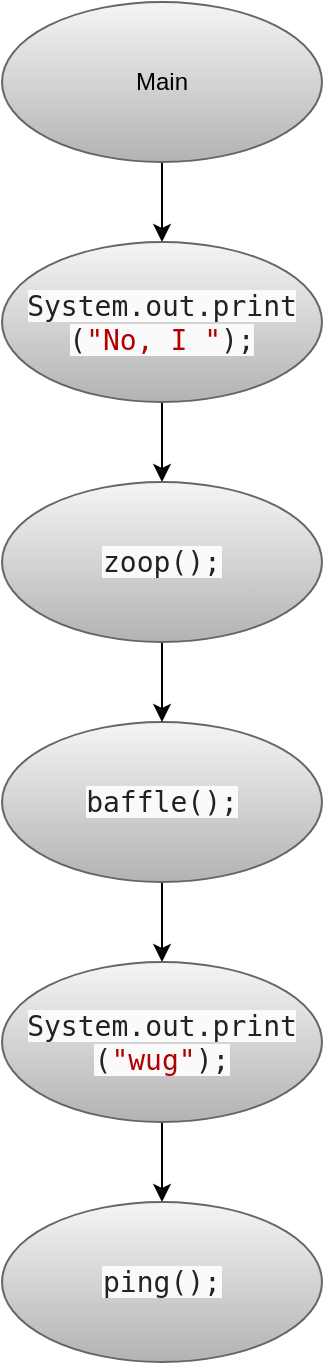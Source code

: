 <mxfile version="15.1.1" type="github"><diagram id="Aq8Hh1ZjHL7d_s20RwPs" name="Page-1"><mxGraphModel dx="1038" dy="617" grid="1" gridSize="10" guides="1" tooltips="1" connect="1" arrows="1" fold="1" page="1" pageScale="1" pageWidth="827" pageHeight="1169" math="0" shadow="0"><root><mxCell id="0"/><mxCell id="1" parent="0"/><mxCell id="siolZa8Iva44Ji14pE1N-9" value="" style="edgeStyle=orthogonalEdgeStyle;rounded=0;orthogonalLoop=1;jettySize=auto;html=1;" edge="1" parent="1" source="siolZa8Iva44Ji14pE1N-1" target="siolZa8Iva44Ji14pE1N-2"><mxGeometry relative="1" as="geometry"/></mxCell><mxCell id="siolZa8Iva44Ji14pE1N-1" value="Main" style="ellipse;whiteSpace=wrap;html=1;fillColor=#f5f5f5;strokeColor=#666666;gradientColor=#b3b3b3;" vertex="1" parent="1"><mxGeometry x="320" y="120" width="160" height="80" as="geometry"/></mxCell><mxCell id="siolZa8Iva44Ji14pE1N-10" value="" style="edgeStyle=orthogonalEdgeStyle;rounded=0;orthogonalLoop=1;jettySize=auto;html=1;" edge="1" parent="1" source="siolZa8Iva44Ji14pE1N-2" target="siolZa8Iva44Ji14pE1N-5"><mxGeometry relative="1" as="geometry"/></mxCell><mxCell id="siolZa8Iva44Ji14pE1N-2" value="&lt;span style=&quot;box-sizing: border-box ; line-height: inherit ; color: rgb(34 , 34 , 34) ; font-family: monospace ; font-size: 14px ; text-align: left ; background-color: rgb(250 , 250 , 250)&quot;&gt;System.out.print&lt;br&gt;(&lt;span style=&quot;box-sizing: border-box ; color: rgb(178 , 0 , 0)&quot;&gt;&quot;No, I &quot;&lt;/span&gt;);&lt;/span&gt;" style="ellipse;whiteSpace=wrap;html=1;gradientColor=#b3b3b3;fillColor=#f5f5f5;strokeColor=#666666;" vertex="1" parent="1"><mxGeometry x="320" y="240" width="160" height="80" as="geometry"/></mxCell><mxCell id="siolZa8Iva44Ji14pE1N-12" value="" style="edgeStyle=orthogonalEdgeStyle;rounded=0;orthogonalLoop=1;jettySize=auto;html=1;" edge="1" parent="1" source="siolZa8Iva44Ji14pE1N-3" target="siolZa8Iva44Ji14pE1N-6"><mxGeometry relative="1" as="geometry"/></mxCell><mxCell id="siolZa8Iva44Ji14pE1N-3" value="&lt;span style=&quot;box-sizing: border-box ; line-height: inherit ; color: rgb(34 , 34 , 34) ; font-family: monospace ; font-size: 14px ; text-align: left ; background-color: rgb(250 , 250 , 250)&quot;&gt;baffle();&lt;/span&gt;" style="ellipse;whiteSpace=wrap;html=1;gradientColor=#b3b3b3;fillColor=#f5f5f5;strokeColor=#666666;" vertex="1" parent="1"><mxGeometry x="320" y="480" width="160" height="80" as="geometry"/></mxCell><mxCell id="siolZa8Iva44Ji14pE1N-11" value="" style="edgeStyle=orthogonalEdgeStyle;rounded=0;orthogonalLoop=1;jettySize=auto;html=1;" edge="1" parent="1" source="siolZa8Iva44Ji14pE1N-5" target="siolZa8Iva44Ji14pE1N-3"><mxGeometry relative="1" as="geometry"/></mxCell><mxCell id="siolZa8Iva44Ji14pE1N-5" value="&lt;span style=&quot;box-sizing: border-box ; line-height: inherit ; color: rgb(34 , 34 , 34) ; font-family: monospace ; font-size: 14px ; text-align: left ; background-color: rgb(250 , 250 , 250)&quot;&gt;zoop();&lt;/span&gt;" style="ellipse;whiteSpace=wrap;html=1;gradientColor=#b3b3b3;fillColor=#f5f5f5;strokeColor=#666666;" vertex="1" parent="1"><mxGeometry x="320" y="360" width="160" height="80" as="geometry"/></mxCell><mxCell id="siolZa8Iva44Ji14pE1N-13" value="" style="edgeStyle=orthogonalEdgeStyle;rounded=0;orthogonalLoop=1;jettySize=auto;html=1;" edge="1" parent="1" source="siolZa8Iva44Ji14pE1N-6" target="siolZa8Iva44Ji14pE1N-7"><mxGeometry relative="1" as="geometry"/></mxCell><mxCell id="siolZa8Iva44Ji14pE1N-6" value="&lt;span style=&quot;box-sizing: border-box ; line-height: inherit ; color: rgb(34 , 34 , 34) ; font-family: monospace ; font-size: 14px ; text-align: left ; background-color: rgb(250 , 250 , 250)&quot;&gt;System.out.print&lt;br&gt;(&lt;span style=&quot;box-sizing: border-box ; color: rgb(178 , 0 , 0)&quot;&gt;&quot;wug&quot;&lt;/span&gt;);&lt;/span&gt;" style="ellipse;whiteSpace=wrap;html=1;gradientColor=#b3b3b3;fillColor=#f5f5f5;strokeColor=#666666;" vertex="1" parent="1"><mxGeometry x="320" y="600" width="160" height="80" as="geometry"/></mxCell><mxCell id="siolZa8Iva44Ji14pE1N-7" value="&lt;span style=&quot;box-sizing: border-box ; line-height: inherit ; color: rgb(34 , 34 , 34) ; font-family: monospace ; font-size: 14px ; text-align: left ; background-color: rgb(250 , 250 , 250)&quot;&gt;ping();&lt;/span&gt;" style="ellipse;whiteSpace=wrap;html=1;gradientColor=#b3b3b3;fillColor=#f5f5f5;strokeColor=#666666;" vertex="1" parent="1"><mxGeometry x="320" y="720" width="160" height="80" as="geometry"/></mxCell></root></mxGraphModel></diagram></mxfile>